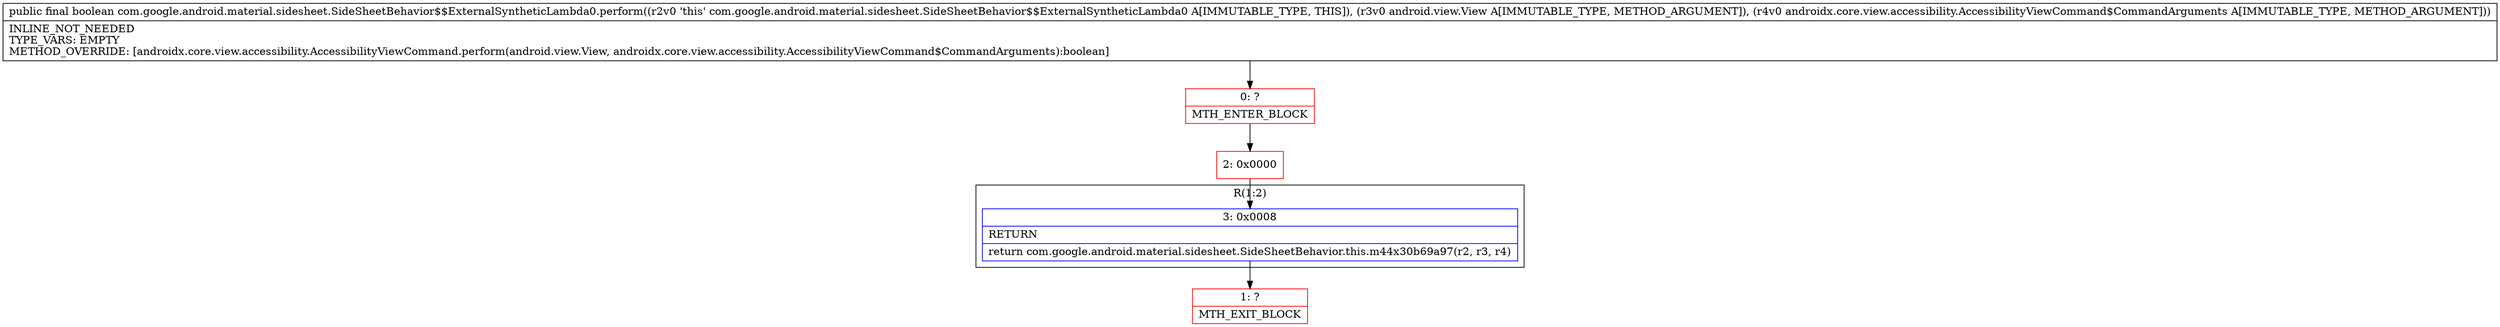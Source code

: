 digraph "CFG forcom.google.android.material.sidesheet.SideSheetBehavior$$ExternalSyntheticLambda0.perform(Landroid\/view\/View;Landroidx\/core\/view\/accessibility\/AccessibilityViewCommand$CommandArguments;)Z" {
subgraph cluster_Region_875058291 {
label = "R(1:2)";
node [shape=record,color=blue];
Node_3 [shape=record,label="{3\:\ 0x0008|RETURN\l|return com.google.android.material.sidesheet.SideSheetBehavior.this.m44x30b69a97(r2, r3, r4)\l}"];
}
Node_0 [shape=record,color=red,label="{0\:\ ?|MTH_ENTER_BLOCK\l}"];
Node_2 [shape=record,color=red,label="{2\:\ 0x0000}"];
Node_1 [shape=record,color=red,label="{1\:\ ?|MTH_EXIT_BLOCK\l}"];
MethodNode[shape=record,label="{public final boolean com.google.android.material.sidesheet.SideSheetBehavior$$ExternalSyntheticLambda0.perform((r2v0 'this' com.google.android.material.sidesheet.SideSheetBehavior$$ExternalSyntheticLambda0 A[IMMUTABLE_TYPE, THIS]), (r3v0 android.view.View A[IMMUTABLE_TYPE, METHOD_ARGUMENT]), (r4v0 androidx.core.view.accessibility.AccessibilityViewCommand$CommandArguments A[IMMUTABLE_TYPE, METHOD_ARGUMENT]))  | INLINE_NOT_NEEDED\lTYPE_VARS: EMPTY\lMETHOD_OVERRIDE: [androidx.core.view.accessibility.AccessibilityViewCommand.perform(android.view.View, androidx.core.view.accessibility.AccessibilityViewCommand$CommandArguments):boolean]\l}"];
MethodNode -> Node_0;Node_3 -> Node_1;
Node_0 -> Node_2;
Node_2 -> Node_3;
}

